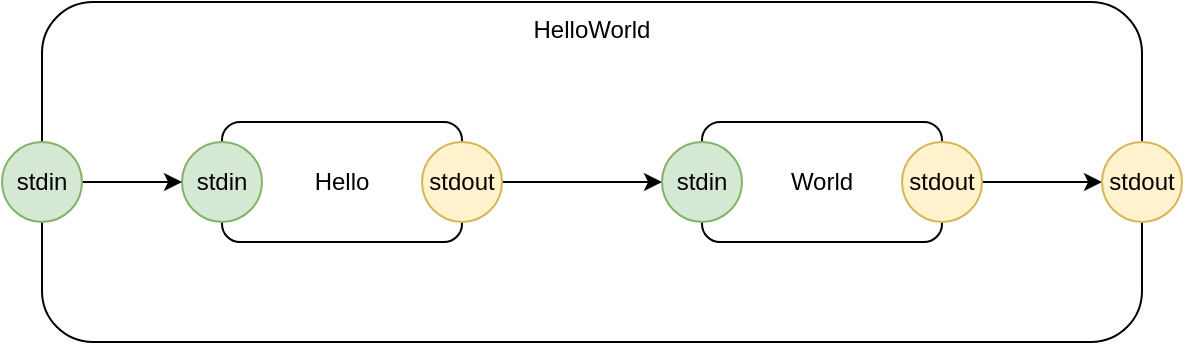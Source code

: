 <mxfile version="14.6.13" type="device"><diagram id="_EPLyGwvRqIORVUbEv1q" name="Page-1"><mxGraphModel dx="1106" dy="781" grid="1" gridSize="10" guides="1" tooltips="1" connect="1" arrows="1" fold="1" page="1" pageScale="1" pageWidth="1100" pageHeight="850" math="0" shadow="0"><root><mxCell id="0"/><mxCell id="1" parent="0"/><mxCell id="rv3fbs4Z-_vSKPTFFqBW-1" value="HelloWorld" style="rounded=1;whiteSpace=wrap;html=1;verticalAlign=top;" parent="1" vertex="1"><mxGeometry x="70" y="100" width="550" height="170" as="geometry"/></mxCell><mxCell id="rv3fbs4Z-_vSKPTFFqBW-2" value="Hello" style="rounded=1;whiteSpace=wrap;html=1;" parent="1" vertex="1"><mxGeometry x="160" y="160" width="120" height="60" as="geometry"/></mxCell><mxCell id="rv3fbs4Z-_vSKPTFFqBW-3" value="World" style="rounded=1;whiteSpace=wrap;html=1;" parent="1" vertex="1"><mxGeometry x="400" y="160" width="120" height="60" as="geometry"/></mxCell><mxCell id="rv3fbs4Z-_vSKPTFFqBW-4" style="edgeStyle=orthogonalEdgeStyle;rounded=0;orthogonalLoop=1;jettySize=auto;html=1;exitX=1;exitY=0.5;exitDx=0;exitDy=0;entryX=0;entryY=0.5;entryDx=0;entryDy=0;" parent="1" source="rv3fbs4Z-_vSKPTFFqBW-5" target="rv3fbs4Z-_vSKPTFFqBW-6" edge="1"><mxGeometry relative="1" as="geometry"/></mxCell><mxCell id="rv3fbs4Z-_vSKPTFFqBW-5" value="stdout" style="ellipse;whiteSpace=wrap;html=1;aspect=fixed;fillColor=#fff2cc;strokeColor=#d6b656;" parent="1" vertex="1"><mxGeometry x="260" y="170" width="40" height="40" as="geometry"/></mxCell><mxCell id="rv3fbs4Z-_vSKPTFFqBW-6" value="stdin" style="ellipse;whiteSpace=wrap;html=1;aspect=fixed;fillColor=#d5e8d4;strokeColor=#82b366;" parent="1" vertex="1"><mxGeometry x="380" y="170" width="40" height="40" as="geometry"/></mxCell><mxCell id="rv3fbs4Z-_vSKPTFFqBW-7" value="stdin" style="ellipse;whiteSpace=wrap;html=1;aspect=fixed;fillColor=#d5e8d4;strokeColor=#82b366;" parent="1" vertex="1"><mxGeometry x="140" y="170" width="40" height="40" as="geometry"/></mxCell><mxCell id="rv3fbs4Z-_vSKPTFFqBW-8" style="edgeStyle=orthogonalEdgeStyle;rounded=0;orthogonalLoop=1;jettySize=auto;html=1;exitX=1;exitY=0.5;exitDx=0;exitDy=0;" parent="1" source="rv3fbs4Z-_vSKPTFFqBW-9" target="rv3fbs4Z-_vSKPTFFqBW-10" edge="1"><mxGeometry relative="1" as="geometry"/></mxCell><mxCell id="rv3fbs4Z-_vSKPTFFqBW-9" value="stdout" style="ellipse;whiteSpace=wrap;html=1;aspect=fixed;fillColor=#fff2cc;strokeColor=#d6b656;" parent="1" vertex="1"><mxGeometry x="500" y="170" width="40" height="40" as="geometry"/></mxCell><mxCell id="rv3fbs4Z-_vSKPTFFqBW-10" value="stdout" style="ellipse;whiteSpace=wrap;html=1;aspect=fixed;fillColor=#fff2cc;strokeColor=#d6b656;" parent="1" vertex="1"><mxGeometry x="600" y="170" width="40" height="40" as="geometry"/></mxCell><mxCell id="rv3fbs4Z-_vSKPTFFqBW-11" style="edgeStyle=orthogonalEdgeStyle;rounded=0;orthogonalLoop=1;jettySize=auto;html=1;exitX=1;exitY=0.5;exitDx=0;exitDy=0;entryX=0;entryY=0.5;entryDx=0;entryDy=0;" parent="1" source="rv3fbs4Z-_vSKPTFFqBW-12" target="rv3fbs4Z-_vSKPTFFqBW-7" edge="1"><mxGeometry relative="1" as="geometry"/></mxCell><mxCell id="rv3fbs4Z-_vSKPTFFqBW-12" value="stdin" style="ellipse;whiteSpace=wrap;html=1;aspect=fixed;fillColor=#d5e8d4;strokeColor=#82b366;" parent="1" vertex="1"><mxGeometry x="50" y="170" width="40" height="40" as="geometry"/></mxCell></root></mxGraphModel></diagram></mxfile>